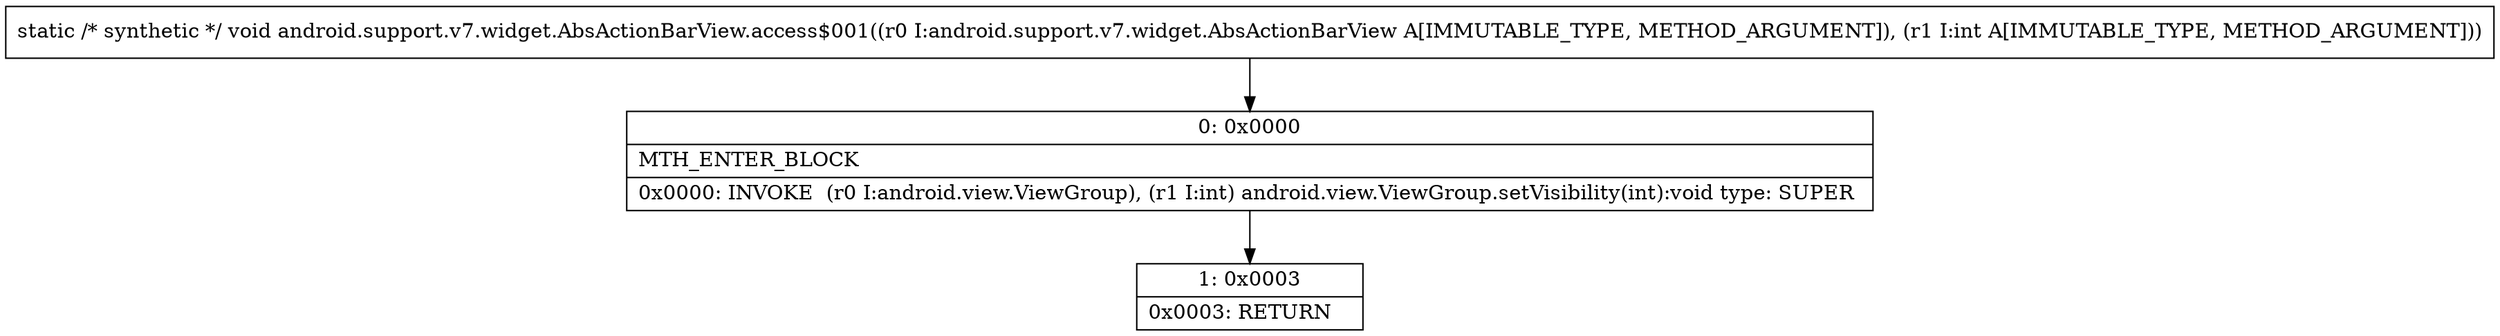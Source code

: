 digraph "CFG forandroid.support.v7.widget.AbsActionBarView.access$001(Landroid\/support\/v7\/widget\/AbsActionBarView;I)V" {
Node_0 [shape=record,label="{0\:\ 0x0000|MTH_ENTER_BLOCK\l|0x0000: INVOKE  (r0 I:android.view.ViewGroup), (r1 I:int) android.view.ViewGroup.setVisibility(int):void type: SUPER \l}"];
Node_1 [shape=record,label="{1\:\ 0x0003|0x0003: RETURN   \l}"];
MethodNode[shape=record,label="{static \/* synthetic *\/ void android.support.v7.widget.AbsActionBarView.access$001((r0 I:android.support.v7.widget.AbsActionBarView A[IMMUTABLE_TYPE, METHOD_ARGUMENT]), (r1 I:int A[IMMUTABLE_TYPE, METHOD_ARGUMENT])) }"];
MethodNode -> Node_0;
Node_0 -> Node_1;
}

